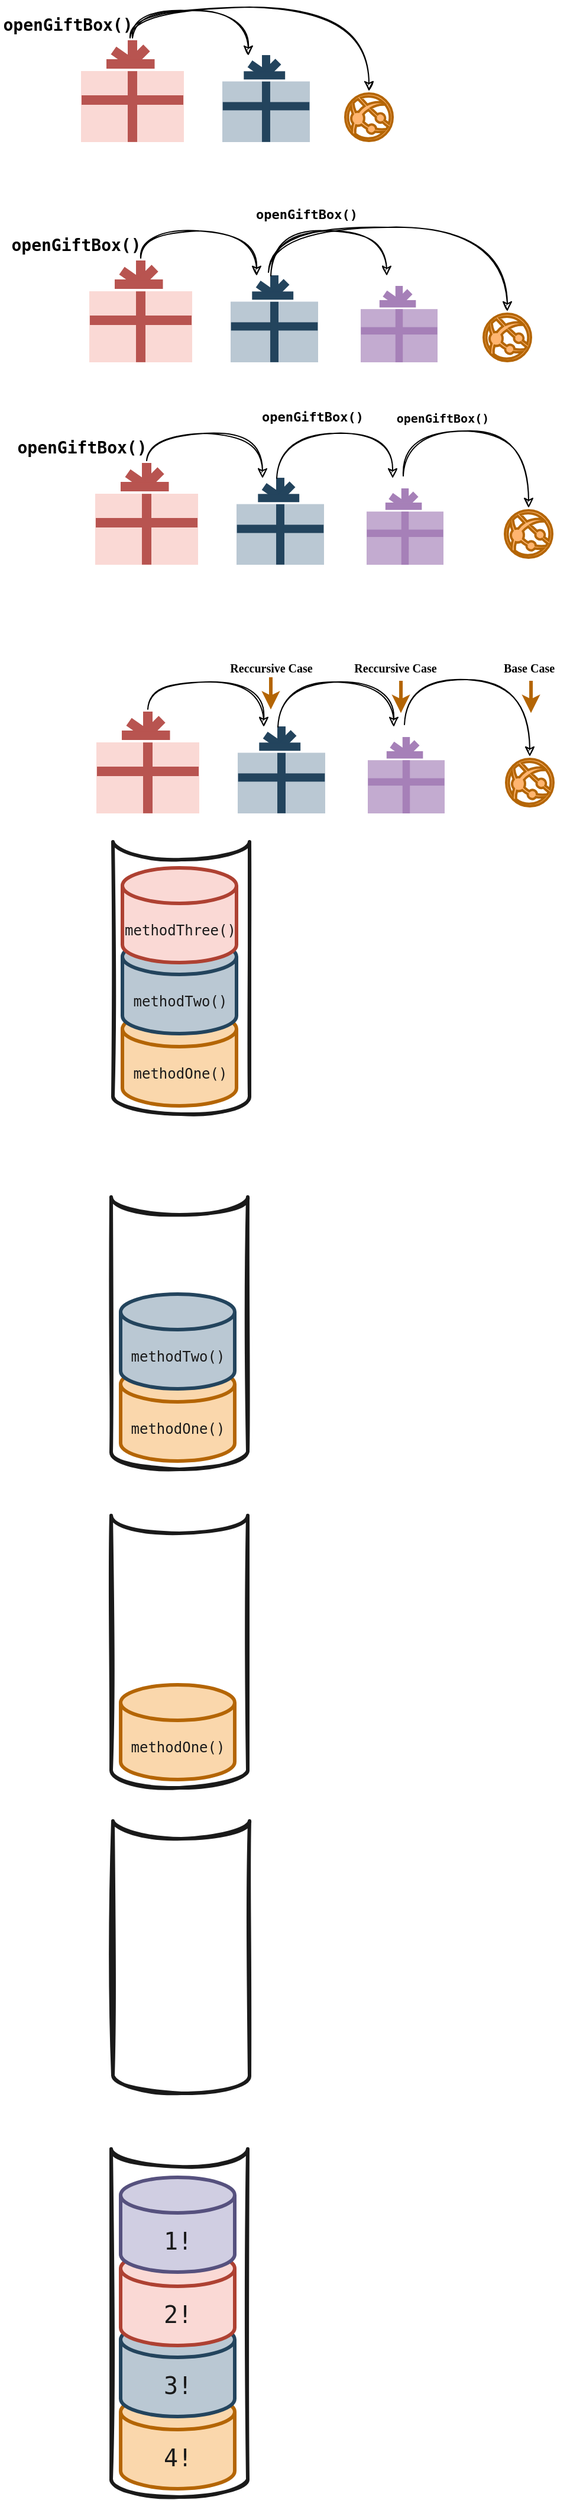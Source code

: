 <mxfile version="13.7.9" type="embed"><diagram id="lMCECdiOliHJ0kIxP1SO" name="Page-1"><mxGraphModel dx="376" dy="-16050" grid="0" gridSize="10" guides="1" tooltips="1" connect="1" arrows="1" fold="1" page="0" pageScale="1" pageWidth="850" pageHeight="1100" background="#ffffff" math="0" shadow="0"><root><mxCell id="0"/><mxCell id="1" parent="0"/><mxCell id="55" value="" style="group" vertex="1" connectable="0" parent="1"><mxGeometry x="221.0" y="16575.034" width="74.0" height="72.966" as="geometry"/></mxCell><mxCell id="46" value="" style="rounded=0;whiteSpace=wrap;html=1;sketch=0;fontSize=20;fontStyle=1;direction=east;rotation=-180;fillColor=#bac8d3;strokeColor=none;" vertex="1" parent="55"><mxGeometry x="2.842e-14" y="21.738" width="74" height="51.228" as="geometry"/></mxCell><mxCell id="47" value="" style="rounded=0;whiteSpace=wrap;html=1;strokeColor=#23445d;direction=east;rotation=-180;fillColor=#23445D;" vertex="1" parent="55"><mxGeometry x="0.851" y="39.668" width="72.299" height="5.977" as="geometry"/></mxCell><mxCell id="48" value="" style="rounded=0;whiteSpace=wrap;html=1;direction=east;rotation=-90;strokeColor=#23445d;fillColor=#23445D;" vertex="1" parent="55"><mxGeometry x="11.985" y="44.364" width="50.031" height="5.977" as="geometry"/></mxCell><mxCell id="49" value="" style="rounded=0;whiteSpace=wrap;html=1;direction=east;rotation=-90;strokeColor=#23445d;fillColor=#23445D;" vertex="1" parent="55"><mxGeometry x="28.069" y="5.943" width="17.862" height="5.977" as="geometry"/></mxCell><mxCell id="50" value="" style="rounded=0;whiteSpace=wrap;html=1;direction=east;rotation=-145;strokeColor=#23445d;fillColor=#23445D;" vertex="1" parent="55"><mxGeometry x="22.54" y="8.077" width="13.609" height="5.977" as="geometry"/></mxCell><mxCell id="51" value="" style="rounded=0;whiteSpace=wrap;html=1;direction=north;rotation=-135;strokeColor=#23445d;fillColor=#23445D;" vertex="1" parent="55"><mxGeometry x="39.126" y="3.381" width="5.954" height="13.661" as="geometry"/></mxCell><mxCell id="52" value="" style="rounded=0;whiteSpace=wrap;html=1;direction=south;rotation=-90;strokeColor=#23445d;fillColor=#23445D;" vertex="1" parent="55"><mxGeometry x="32.645" y="-0.35" width="5.954" height="33.939" as="geometry"/></mxCell><mxCell id="56" value="" style="verticalLabelPosition=bottom;html=1;verticalAlign=top;align=center;strokeColor=#b46504;shape=mxgraph.azure.azure_website;pointerEvents=1;strokeWidth=2;perimeterSpacing=2;fillColor=#FFB570;" vertex="1" parent="1"><mxGeometry x="325" y="16607" width="40" height="40" as="geometry"/></mxCell><mxCell id="57" value="" style="group" vertex="1" connectable="0" parent="1"><mxGeometry x="101.5" y="16562.5" width="87" height="85.5" as="geometry"/></mxCell><mxCell id="15" value="" style="rounded=0;whiteSpace=wrap;html=1;sketch=0;fillColor=#fad9d5;fontColor=#000000;fontSize=20;fontStyle=1;direction=east;rotation=-180;strokeColor=none;" parent="57" vertex="1"><mxGeometry y="25.5" width="87" height="60" as="geometry"/></mxCell><mxCell id="25" value="" style="rounded=0;whiteSpace=wrap;html=1;strokeColor=#b85450;direction=east;rotation=-180;fillColor=#B85450;" parent="57" vertex="1"><mxGeometry x="1.0" y="46.5" width="85" height="7" as="geometry"/></mxCell><mxCell id="38" value="" style="rounded=0;whiteSpace=wrap;html=1;direction=east;rotation=-90;strokeColor=#B85450;fillColor=#B85450;" vertex="1" parent="57"><mxGeometry x="14.09" y="52" width="58.82" height="7" as="geometry"/></mxCell><mxCell id="39" value="" style="rounded=0;whiteSpace=wrap;html=1;direction=east;rotation=-90;strokeColor=#B85450;fillColor=#B85450;" vertex="1" parent="57"><mxGeometry x="33.0" y="7" width="21" height="7" as="geometry"/></mxCell><mxCell id="40" value="" style="rounded=0;whiteSpace=wrap;html=1;direction=east;rotation=-145;strokeColor=#B85450;fillColor=#B85450;" vertex="1" parent="57"><mxGeometry x="26.5" y="9.5" width="16" height="7" as="geometry"/></mxCell><mxCell id="43" value="" style="rounded=0;whiteSpace=wrap;html=1;direction=north;rotation=-135;strokeColor=#B85450;fillColor=#B85450;" vertex="1" parent="57"><mxGeometry x="46.0" y="4" width="7" height="16" as="geometry"/></mxCell><mxCell id="45" value="" style="rounded=0;whiteSpace=wrap;html=1;direction=south;rotation=-90;strokeColor=#B85450;fillColor=#B85450;" vertex="1" parent="57"><mxGeometry x="38.38" y="-0.37" width="7" height="39.75" as="geometry"/></mxCell><mxCell id="58" style="edgeStyle=orthogonalEdgeStyle;rounded=0;orthogonalLoop=1;jettySize=auto;html=1;strokeColor=#000000;sketch=1;curved=1;" edge="1" parent="1"><mxGeometry relative="1" as="geometry"><mxPoint x="145" y="16560" as="sourcePoint"/><mxPoint x="243" y="16575" as="targetPoint"/><Array as="points"><mxPoint x="145" y="16537"/><mxPoint x="243" y="16537"/></Array></mxGeometry></mxCell><mxCell id="59" style="edgeStyle=orthogonalEdgeStyle;rounded=0;orthogonalLoop=1;jettySize=auto;html=1;strokeColor=#000000;sketch=1;curved=1;entryX=0.5;entryY=0;entryDx=0;entryDy=0;entryPerimeter=0;" edge="1" parent="1" target="56"><mxGeometry relative="1" as="geometry"><mxPoint x="143" y="16560" as="sourcePoint"/><mxPoint x="253" y="16585" as="targetPoint"/><Array as="points"><mxPoint x="143" y="16534"/><mxPoint x="345" y="16534"/></Array></mxGeometry></mxCell><mxCell id="99" value="&lt;pre style=&quot;font-family: &amp;quot;jetbrains mono&amp;quot; , monospace&quot;&gt;&lt;font color=&quot;#000000&quot; style=&quot;font-size: 14px&quot;&gt;openGiftBox()&lt;/font&gt;&lt;/pre&gt;" style="text;html=1;align=center;verticalAlign=middle;resizable=0;points=[];autosize=1;fontStyle=1" vertex="1" parent="1"><mxGeometry x="33" y="16528" width="114" height="42" as="geometry"/></mxCell><mxCell id="100" value="" style="group" vertex="1" connectable="0" parent="1"><mxGeometry x="228.0" y="16761.034" width="74.0" height="72.966" as="geometry"/></mxCell><mxCell id="101" value="" style="rounded=0;whiteSpace=wrap;html=1;sketch=0;fontSize=20;fontStyle=1;direction=east;rotation=-180;fillColor=#bac8d3;strokeColor=none;" vertex="1" parent="100"><mxGeometry x="2.842e-14" y="21.738" width="74" height="51.228" as="geometry"/></mxCell><mxCell id="102" value="" style="rounded=0;whiteSpace=wrap;html=1;strokeColor=#23445d;direction=east;rotation=-180;fillColor=#23445D;" vertex="1" parent="100"><mxGeometry x="0.851" y="39.668" width="72.299" height="5.977" as="geometry"/></mxCell><mxCell id="103" value="" style="rounded=0;whiteSpace=wrap;html=1;direction=east;rotation=-90;strokeColor=#23445d;fillColor=#23445D;" vertex="1" parent="100"><mxGeometry x="11.985" y="44.364" width="50.031" height="5.977" as="geometry"/></mxCell><mxCell id="104" value="" style="rounded=0;whiteSpace=wrap;html=1;direction=east;rotation=-90;strokeColor=#23445d;fillColor=#23445D;" vertex="1" parent="100"><mxGeometry x="28.069" y="5.943" width="17.862" height="5.977" as="geometry"/></mxCell><mxCell id="105" value="" style="rounded=0;whiteSpace=wrap;html=1;direction=east;rotation=-145;strokeColor=#23445d;fillColor=#23445D;" vertex="1" parent="100"><mxGeometry x="22.54" y="8.077" width="13.609" height="5.977" as="geometry"/></mxCell><mxCell id="106" value="" style="rounded=0;whiteSpace=wrap;html=1;direction=north;rotation=-135;strokeColor=#23445d;fillColor=#23445D;" vertex="1" parent="100"><mxGeometry x="39.126" y="3.381" width="5.954" height="13.661" as="geometry"/></mxCell><mxCell id="107" value="" style="rounded=0;whiteSpace=wrap;html=1;direction=south;rotation=-90;strokeColor=#23445d;fillColor=#23445D;" vertex="1" parent="100"><mxGeometry x="32.645" y="-0.35" width="5.954" height="33.939" as="geometry"/></mxCell><mxCell id="109" value="" style="group" vertex="1" connectable="0" parent="1"><mxGeometry x="108.5" y="16748.5" width="87" height="85.5" as="geometry"/></mxCell><mxCell id="110" value="" style="rounded=0;whiteSpace=wrap;html=1;sketch=0;fillColor=#fad9d5;fontColor=#000000;fontSize=20;fontStyle=1;direction=east;rotation=-180;strokeColor=none;" vertex="1" parent="109"><mxGeometry y="25.5" width="87" height="60" as="geometry"/></mxCell><mxCell id="111" value="" style="rounded=0;whiteSpace=wrap;html=1;strokeColor=#b85450;direction=east;rotation=-180;fillColor=#B85450;" vertex="1" parent="109"><mxGeometry x="1.0" y="46.5" width="85" height="7" as="geometry"/></mxCell><mxCell id="112" value="" style="rounded=0;whiteSpace=wrap;html=1;direction=east;rotation=-90;strokeColor=#B85450;fillColor=#B85450;" vertex="1" parent="109"><mxGeometry x="14.09" y="52" width="58.82" height="7" as="geometry"/></mxCell><mxCell id="113" value="" style="rounded=0;whiteSpace=wrap;html=1;direction=east;rotation=-90;strokeColor=#B85450;fillColor=#B85450;" vertex="1" parent="109"><mxGeometry x="33.0" y="7" width="21" height="7" as="geometry"/></mxCell><mxCell id="114" value="" style="rounded=0;whiteSpace=wrap;html=1;direction=east;rotation=-145;strokeColor=#B85450;fillColor=#B85450;" vertex="1" parent="109"><mxGeometry x="26.5" y="9.5" width="16" height="7" as="geometry"/></mxCell><mxCell id="115" value="" style="rounded=0;whiteSpace=wrap;html=1;direction=north;rotation=-135;strokeColor=#B85450;fillColor=#B85450;" vertex="1" parent="109"><mxGeometry x="46.0" y="4" width="7" height="16" as="geometry"/></mxCell><mxCell id="116" value="" style="rounded=0;whiteSpace=wrap;html=1;direction=south;rotation=-90;strokeColor=#B85450;fillColor=#B85450;" vertex="1" parent="109"><mxGeometry x="38.38" y="-0.37" width="7" height="39.75" as="geometry"/></mxCell><mxCell id="117" style="edgeStyle=orthogonalEdgeStyle;rounded=0;orthogonalLoop=1;jettySize=auto;html=1;strokeColor=#000000;sketch=1;curved=1;" edge="1" parent="1"><mxGeometry relative="1" as="geometry"><mxPoint x="152" y="16746" as="sourcePoint"/><mxPoint x="250" y="16761" as="targetPoint"/><Array as="points"><mxPoint x="152" y="16723"/><mxPoint x="250" y="16723"/></Array></mxGeometry></mxCell><mxCell id="119" value="&lt;pre style=&quot;font-family: &amp;quot;jetbrains mono&amp;quot; , monospace&quot;&gt;&lt;font color=&quot;#000000&quot; style=&quot;font-size: 14px&quot;&gt;openGiftBox()&lt;/font&gt;&lt;/pre&gt;" style="text;html=1;align=center;verticalAlign=middle;resizable=0;points=[];autosize=1;fontStyle=1" vertex="1" parent="1"><mxGeometry x="40" y="16714" width="114" height="42" as="geometry"/></mxCell><mxCell id="120" style="edgeStyle=orthogonalEdgeStyle;rounded=0;orthogonalLoop=1;jettySize=auto;html=1;strokeColor=#000000;sketch=1;curved=1;entryX=0.5;entryY=0;entryDx=0;entryDy=0;entryPerimeter=0;" edge="1" target="130" parent="1"><mxGeometry relative="1" as="geometry"><mxPoint x="260" y="16758" as="sourcePoint"/><mxPoint x="370" y="16771" as="targetPoint"/><Array as="points"><mxPoint x="260" y="16720"/><mxPoint x="462" y="16720"/></Array></mxGeometry></mxCell><mxCell id="121" style="edgeStyle=orthogonalEdgeStyle;rounded=0;orthogonalLoop=1;jettySize=auto;html=1;strokeColor=#000000;sketch=1;curved=1;" edge="1" parent="1"><mxGeometry relative="1" as="geometry"><mxPoint x="262" y="16761" as="sourcePoint"/><mxPoint x="360" y="16761" as="targetPoint"/><Array as="points"><mxPoint x="262" y="16723"/><mxPoint x="360" y="16723"/></Array></mxGeometry></mxCell><mxCell id="122" value="" style="group" vertex="1" connectable="0" parent="1"><mxGeometry x="338" y="16770" width="65" height="64" as="geometry"/></mxCell><mxCell id="123" value="" style="rounded=0;whiteSpace=wrap;html=1;sketch=0;fontSize=20;fontStyle=1;direction=east;rotation=-180;strokeColor=none;fillColor=#C3ABD0;" vertex="1" parent="122"><mxGeometry x="2.497e-14" y="19.067" width="65.0" height="44.933" as="geometry"/></mxCell><mxCell id="124" value="" style="rounded=0;whiteSpace=wrap;html=1;direction=east;rotation=-180;strokeColor=#A680B8;fillColor=#A680B8;" vertex="1" parent="122"><mxGeometry x="0.747" y="34.793" width="63.506" height="5.242" as="geometry"/></mxCell><mxCell id="125" value="" style="rounded=0;whiteSpace=wrap;html=1;direction=east;rotation=-90;strokeColor=#A680B8;fillColor=#A680B8;" vertex="1" parent="122"><mxGeometry x="10.527" y="38.912" width="43.946" height="5.242" as="geometry"/></mxCell><mxCell id="126" value="" style="rounded=0;whiteSpace=wrap;html=1;direction=east;rotation=-90;fillColor=#A680B8;strokeColor=#A680B8;" vertex="1" parent="122"><mxGeometry x="24.655" y="5.212" width="15.69" height="5.242" as="geometry"/></mxCell><mxCell id="127" value="" style="rounded=0;whiteSpace=wrap;html=1;direction=east;rotation=-145;strokeColor=#A680B8;fillColor=#A680B8;" vertex="1" parent="122"><mxGeometry x="19.799" y="7.085" width="11.954" height="5.242" as="geometry"/></mxCell><mxCell id="128" value="" style="rounded=0;whiteSpace=wrap;html=1;direction=north;rotation=-135;fillColor=#A680B8;strokeColor=#A680B8;" vertex="1" parent="122"><mxGeometry x="34.368" y="2.966" width="5.23" height="11.982" as="geometry"/></mxCell><mxCell id="129" value="" style="rounded=0;whiteSpace=wrap;html=1;direction=south;rotation=-90;strokeColor=#A680B8;fillColor=#A680B8;" vertex="1" parent="122"><mxGeometry x="28.675" y="-0.307" width="5.23" height="29.768" as="geometry"/></mxCell><mxCell id="130" value="" style="verticalLabelPosition=bottom;html=1;verticalAlign=top;align=center;strokeColor=#b46504;shape=mxgraph.azure.azure_website;pointerEvents=1;strokeWidth=2;perimeterSpacing=2;fillColor=#FFB570;" vertex="1" parent="1"><mxGeometry x="442" y="16793" width="40" height="40" as="geometry"/></mxCell><mxCell id="131" value="&lt;pre style=&quot;font-family: &amp;quot;jetbrains mono&amp;quot;, monospace; font-size: 11px;&quot;&gt;&lt;font color=&quot;#000000&quot; style=&quot;font-size: 11px;&quot;&gt;openGiftBox()&lt;/font&gt;&lt;/pre&gt;" style="text;html=1;align=center;verticalAlign=middle;resizable=0;points=[];autosize=1;fontStyle=1;fontSize=11;" vertex="1" parent="1"><mxGeometry x="248" y="16689" width="88" height="39" as="geometry"/></mxCell><mxCell id="161" value="" style="group" vertex="1" connectable="0" parent="1"><mxGeometry x="233.0" y="16932.034" width="74.0" height="72.966" as="geometry"/></mxCell><mxCell id="162" value="" style="rounded=0;whiteSpace=wrap;html=1;sketch=0;fontSize=20;fontStyle=1;direction=east;rotation=-180;fillColor=#bac8d3;strokeColor=none;" vertex="1" parent="161"><mxGeometry x="2.842e-14" y="21.738" width="74" height="51.228" as="geometry"/></mxCell><mxCell id="163" value="" style="rounded=0;whiteSpace=wrap;html=1;strokeColor=#23445d;direction=east;rotation=-180;fillColor=#23445D;" vertex="1" parent="161"><mxGeometry x="0.851" y="39.668" width="72.299" height="5.977" as="geometry"/></mxCell><mxCell id="164" value="" style="rounded=0;whiteSpace=wrap;html=1;direction=east;rotation=-90;strokeColor=#23445d;fillColor=#23445D;" vertex="1" parent="161"><mxGeometry x="11.985" y="44.364" width="50.031" height="5.977" as="geometry"/></mxCell><mxCell id="165" value="" style="rounded=0;whiteSpace=wrap;html=1;direction=east;rotation=-90;strokeColor=#23445d;fillColor=#23445D;" vertex="1" parent="161"><mxGeometry x="28.069" y="5.943" width="17.862" height="5.977" as="geometry"/></mxCell><mxCell id="166" value="" style="rounded=0;whiteSpace=wrap;html=1;direction=east;rotation=-145;strokeColor=#23445d;fillColor=#23445D;" vertex="1" parent="161"><mxGeometry x="22.54" y="8.077" width="13.609" height="5.977" as="geometry"/></mxCell><mxCell id="167" value="" style="rounded=0;whiteSpace=wrap;html=1;direction=north;rotation=-135;strokeColor=#23445d;fillColor=#23445D;" vertex="1" parent="161"><mxGeometry x="39.126" y="3.381" width="5.954" height="13.661" as="geometry"/></mxCell><mxCell id="168" value="" style="rounded=0;whiteSpace=wrap;html=1;direction=south;rotation=-90;strokeColor=#23445d;fillColor=#23445D;" vertex="1" parent="161"><mxGeometry x="32.645" y="-0.35" width="5.954" height="33.939" as="geometry"/></mxCell><mxCell id="169" value="" style="group" vertex="1" connectable="0" parent="1"><mxGeometry x="113.5" y="16919.5" width="87" height="85.5" as="geometry"/></mxCell><mxCell id="170" value="" style="rounded=0;whiteSpace=wrap;html=1;sketch=0;fillColor=#fad9d5;fontColor=#000000;fontSize=20;fontStyle=1;direction=east;rotation=-180;strokeColor=none;" vertex="1" parent="169"><mxGeometry y="25.5" width="87" height="60" as="geometry"/></mxCell><mxCell id="171" value="" style="rounded=0;whiteSpace=wrap;html=1;strokeColor=#b85450;direction=east;rotation=-180;fillColor=#B85450;" vertex="1" parent="169"><mxGeometry x="1.0" y="46.5" width="85" height="7" as="geometry"/></mxCell><mxCell id="172" value="" style="rounded=0;whiteSpace=wrap;html=1;direction=east;rotation=-90;strokeColor=#B85450;fillColor=#B85450;" vertex="1" parent="169"><mxGeometry x="14.09" y="52" width="58.82" height="7" as="geometry"/></mxCell><mxCell id="173" value="" style="rounded=0;whiteSpace=wrap;html=1;direction=east;rotation=-90;strokeColor=#B85450;fillColor=#B85450;" vertex="1" parent="169"><mxGeometry x="33.0" y="7" width="21" height="7" as="geometry"/></mxCell><mxCell id="174" value="" style="rounded=0;whiteSpace=wrap;html=1;direction=east;rotation=-145;strokeColor=#B85450;fillColor=#B85450;" vertex="1" parent="169"><mxGeometry x="26.5" y="9.5" width="16" height="7" as="geometry"/></mxCell><mxCell id="175" value="" style="rounded=0;whiteSpace=wrap;html=1;direction=north;rotation=-135;strokeColor=#B85450;fillColor=#B85450;" vertex="1" parent="169"><mxGeometry x="46.0" y="4" width="7" height="16" as="geometry"/></mxCell><mxCell id="176" value="" style="rounded=0;whiteSpace=wrap;html=1;direction=south;rotation=-90;strokeColor=#B85450;fillColor=#B85450;" vertex="1" parent="169"><mxGeometry x="38.38" y="-0.37" width="7" height="39.75" as="geometry"/></mxCell><mxCell id="177" style="edgeStyle=orthogonalEdgeStyle;rounded=0;orthogonalLoop=1;jettySize=auto;html=1;strokeColor=#000000;sketch=1;curved=1;" edge="1" parent="1"><mxGeometry relative="1" as="geometry"><mxPoint x="157" y="16917" as="sourcePoint"/><mxPoint x="255" y="16932" as="targetPoint"/><Array as="points"><mxPoint x="157" y="16894"/><mxPoint x="255" y="16894"/></Array></mxGeometry></mxCell><mxCell id="178" value="&lt;pre style=&quot;font-family: &amp;quot;jetbrains mono&amp;quot; , monospace&quot;&gt;&lt;font color=&quot;#000000&quot; style=&quot;font-size: 14px&quot;&gt;openGiftBox()&lt;/font&gt;&lt;/pre&gt;" style="text;html=1;align=center;verticalAlign=middle;resizable=0;points=[];autosize=1;fontStyle=1" vertex="1" parent="1"><mxGeometry x="45" y="16885" width="114" height="42" as="geometry"/></mxCell><mxCell id="180" style="edgeStyle=orthogonalEdgeStyle;rounded=0;orthogonalLoop=1;jettySize=auto;html=1;strokeColor=#000000;sketch=1;curved=1;" edge="1" parent="1"><mxGeometry relative="1" as="geometry"><mxPoint x="267" y="16932" as="sourcePoint"/><mxPoint x="365" y="16932" as="targetPoint"/><Array as="points"><mxPoint x="267" y="16894"/><mxPoint x="365" y="16894"/></Array></mxGeometry></mxCell><mxCell id="181" value="" style="group" vertex="1" connectable="0" parent="1"><mxGeometry x="343" y="16941" width="65" height="64" as="geometry"/></mxCell><mxCell id="182" value="" style="rounded=0;whiteSpace=wrap;html=1;sketch=0;fontSize=20;fontStyle=1;direction=east;rotation=-180;strokeColor=none;fillColor=#C3ABD0;" vertex="1" parent="181"><mxGeometry x="2.497e-14" y="19.067" width="65.0" height="44.933" as="geometry"/></mxCell><mxCell id="183" value="" style="rounded=0;whiteSpace=wrap;html=1;direction=east;rotation=-180;strokeColor=#A680B8;fillColor=#A680B8;" vertex="1" parent="181"><mxGeometry x="0.747" y="34.793" width="63.506" height="5.242" as="geometry"/></mxCell><mxCell id="184" value="" style="rounded=0;whiteSpace=wrap;html=1;direction=east;rotation=-90;strokeColor=#A680B8;fillColor=#A680B8;" vertex="1" parent="181"><mxGeometry x="10.527" y="38.912" width="43.946" height="5.242" as="geometry"/></mxCell><mxCell id="185" value="" style="rounded=0;whiteSpace=wrap;html=1;direction=east;rotation=-90;fillColor=#A680B8;strokeColor=#A680B8;" vertex="1" parent="181"><mxGeometry x="24.655" y="5.212" width="15.69" height="5.242" as="geometry"/></mxCell><mxCell id="186" value="" style="rounded=0;whiteSpace=wrap;html=1;direction=east;rotation=-145;strokeColor=#A680B8;fillColor=#A680B8;" vertex="1" parent="181"><mxGeometry x="19.799" y="7.085" width="11.954" height="5.242" as="geometry"/></mxCell><mxCell id="187" value="" style="rounded=0;whiteSpace=wrap;html=1;direction=north;rotation=-135;fillColor=#A680B8;strokeColor=#A680B8;" vertex="1" parent="181"><mxGeometry x="34.368" y="2.966" width="5.23" height="11.982" as="geometry"/></mxCell><mxCell id="188" value="" style="rounded=0;whiteSpace=wrap;html=1;direction=south;rotation=-90;strokeColor=#A680B8;fillColor=#A680B8;" vertex="1" parent="181"><mxGeometry x="28.675" y="-0.307" width="5.23" height="29.768" as="geometry"/></mxCell><mxCell id="190" value="&lt;pre style=&quot;font-family: &amp;quot;jetbrains mono&amp;quot;, monospace; font-size: 11px;&quot;&gt;&lt;font color=&quot;#000000&quot; style=&quot;font-size: 11px;&quot;&gt;openGiftBox()&lt;/font&gt;&lt;/pre&gt;" style="text;html=1;align=center;verticalAlign=middle;resizable=0;points=[];autosize=1;fontStyle=1;fontSize=11;" vertex="1" parent="1"><mxGeometry x="253" y="16860" width="88" height="39" as="geometry"/></mxCell><mxCell id="192" style="edgeStyle=orthogonalEdgeStyle;rounded=0;orthogonalLoop=1;jettySize=auto;html=1;strokeColor=#000000;sketch=1;curved=1;entryX=0.5;entryY=0;entryDx=0;entryDy=0;entryPerimeter=0;" edge="1" target="202" parent="1"><mxGeometry relative="1" as="geometry"><mxPoint x="374" y="16930" as="sourcePoint"/><mxPoint x="484" y="16943" as="targetPoint"/><Array as="points"><mxPoint x="374" y="16892"/><mxPoint x="480" y="16892"/></Array></mxGeometry></mxCell><mxCell id="193" value="&lt;pre style=&quot;font-family: &amp;quot;jetbrains mono&amp;quot;, monospace; font-size: 10px;&quot;&gt;&lt;font color=&quot;#000000&quot; style=&quot;font-size: 10px;&quot;&gt;openGiftBox()&lt;/font&gt;&lt;/pre&gt;" style="text;html=1;align=center;verticalAlign=middle;resizable=0;points=[];autosize=1;fontStyle=1;fontSize=10;" vertex="1" parent="1"><mxGeometry x="369" y="16863" width="75" height="36" as="geometry"/></mxCell><mxCell id="202" value="" style="verticalLabelPosition=bottom;html=1;verticalAlign=top;align=center;strokeColor=#b46504;shape=mxgraph.azure.azure_website;pointerEvents=1;strokeWidth=2;perimeterSpacing=2;fillColor=#FFB570;" vertex="1" parent="1"><mxGeometry x="460" y="16959" width="40" height="40" as="geometry"/></mxCell><mxCell id="203" value="" style="group" vertex="1" connectable="0" parent="1"><mxGeometry x="234.0" y="17142.034" width="74.0" height="72.966" as="geometry"/></mxCell><mxCell id="204" value="" style="rounded=0;whiteSpace=wrap;html=1;sketch=0;fontSize=20;fontStyle=1;direction=east;rotation=-180;fillColor=#bac8d3;strokeColor=none;" vertex="1" parent="203"><mxGeometry x="2.842e-14" y="21.738" width="74" height="51.228" as="geometry"/></mxCell><mxCell id="205" value="" style="rounded=0;whiteSpace=wrap;html=1;strokeColor=#23445d;direction=east;rotation=-180;fillColor=#23445D;" vertex="1" parent="203"><mxGeometry x="0.851" y="39.668" width="72.299" height="5.977" as="geometry"/></mxCell><mxCell id="206" value="" style="rounded=0;whiteSpace=wrap;html=1;direction=east;rotation=-90;strokeColor=#23445d;fillColor=#23445D;" vertex="1" parent="203"><mxGeometry x="11.985" y="44.364" width="50.031" height="5.977" as="geometry"/></mxCell><mxCell id="207" value="" style="rounded=0;whiteSpace=wrap;html=1;direction=east;rotation=-90;strokeColor=#23445d;fillColor=#23445D;" vertex="1" parent="203"><mxGeometry x="28.069" y="5.943" width="17.862" height="5.977" as="geometry"/></mxCell><mxCell id="208" value="" style="rounded=0;whiteSpace=wrap;html=1;direction=east;rotation=-145;strokeColor=#23445d;fillColor=#23445D;" vertex="1" parent="203"><mxGeometry x="22.54" y="8.077" width="13.609" height="5.977" as="geometry"/></mxCell><mxCell id="209" value="" style="rounded=0;whiteSpace=wrap;html=1;direction=north;rotation=-135;strokeColor=#23445d;fillColor=#23445D;" vertex="1" parent="203"><mxGeometry x="39.126" y="3.381" width="5.954" height="13.661" as="geometry"/></mxCell><mxCell id="210" value="" style="rounded=0;whiteSpace=wrap;html=1;direction=south;rotation=-90;strokeColor=#23445d;fillColor=#23445D;" vertex="1" parent="203"><mxGeometry x="32.645" y="-0.35" width="5.954" height="33.939" as="geometry"/></mxCell><mxCell id="211" value="" style="group" vertex="1" connectable="0" parent="1"><mxGeometry x="114.5" y="17129.5" width="87" height="85.5" as="geometry"/></mxCell><mxCell id="212" value="" style="rounded=0;whiteSpace=wrap;html=1;sketch=0;fillColor=#fad9d5;fontColor=#000000;fontSize=20;fontStyle=1;direction=east;rotation=-180;strokeColor=none;" vertex="1" parent="211"><mxGeometry y="25.5" width="87" height="60" as="geometry"/></mxCell><mxCell id="213" value="" style="rounded=0;whiteSpace=wrap;html=1;strokeColor=#b85450;direction=east;rotation=-180;fillColor=#B85450;" vertex="1" parent="211"><mxGeometry x="1.0" y="46.5" width="85" height="7" as="geometry"/></mxCell><mxCell id="214" value="" style="rounded=0;whiteSpace=wrap;html=1;direction=east;rotation=-90;strokeColor=#B85450;fillColor=#B85450;" vertex="1" parent="211"><mxGeometry x="14.09" y="52" width="58.82" height="7" as="geometry"/></mxCell><mxCell id="215" value="" style="rounded=0;whiteSpace=wrap;html=1;direction=east;rotation=-90;strokeColor=#B85450;fillColor=#B85450;" vertex="1" parent="211"><mxGeometry x="33.0" y="7" width="21" height="7" as="geometry"/></mxCell><mxCell id="216" value="" style="rounded=0;whiteSpace=wrap;html=1;direction=east;rotation=-145;strokeColor=#B85450;fillColor=#B85450;" vertex="1" parent="211"><mxGeometry x="26.5" y="9.5" width="16" height="7" as="geometry"/></mxCell><mxCell id="217" value="" style="rounded=0;whiteSpace=wrap;html=1;direction=north;rotation=-135;strokeColor=#B85450;fillColor=#B85450;" vertex="1" parent="211"><mxGeometry x="46.0" y="4" width="7" height="16" as="geometry"/></mxCell><mxCell id="218" value="" style="rounded=0;whiteSpace=wrap;html=1;direction=south;rotation=-90;strokeColor=#B85450;fillColor=#B85450;" vertex="1" parent="211"><mxGeometry x="38.38" y="-0.37" width="7" height="39.75" as="geometry"/></mxCell><mxCell id="219" style="edgeStyle=orthogonalEdgeStyle;rounded=0;orthogonalLoop=1;jettySize=auto;html=1;strokeColor=#000000;sketch=1;curved=1;" edge="1" parent="1"><mxGeometry relative="1" as="geometry"><mxPoint x="158" y="17127" as="sourcePoint"/><mxPoint x="256" y="17142" as="targetPoint"/><Array as="points"><mxPoint x="158" y="17104"/><mxPoint x="256" y="17104"/></Array></mxGeometry></mxCell><mxCell id="236" style="edgeStyle=orthogonalEdgeStyle;curved=1;rounded=0;sketch=0;orthogonalLoop=1;jettySize=auto;html=1;strokeColor=#b46504;fontFamily=Verdana;fontSize=10;strokeWidth=3;fillColor=#fad7ac;" edge="1" parent="1" source="220"><mxGeometry relative="1" as="geometry"><mxPoint x="262" y="17127.241" as="targetPoint"/></mxGeometry></mxCell><mxCell id="220" value="&lt;div style=&quot;font-size: 10px;&quot;&gt;&lt;font color=&quot;#000000&quot; style=&quot;font-size: 10px;&quot;&gt;Reccursive Case&lt;/font&gt;&lt;/div&gt;" style="text;html=1;align=center;verticalAlign=middle;resizable=0;points=[];autosize=1;fontStyle=1;fontFamily=Verdana;fontSize=10;" vertex="1" parent="1"><mxGeometry x="211" y="17084" width="102" height="16" as="geometry"/></mxCell><mxCell id="221" style="edgeStyle=orthogonalEdgeStyle;rounded=0;orthogonalLoop=1;jettySize=auto;html=1;strokeColor=#000000;sketch=1;curved=1;" edge="1" parent="1"><mxGeometry relative="1" as="geometry"><mxPoint x="268" y="17142" as="sourcePoint"/><mxPoint x="366" y="17142" as="targetPoint"/><Array as="points"><mxPoint x="268" y="17104"/><mxPoint x="366" y="17104"/></Array></mxGeometry></mxCell><mxCell id="222" value="" style="group" vertex="1" connectable="0" parent="1"><mxGeometry x="344" y="17151" width="65" height="64" as="geometry"/></mxCell><mxCell id="223" value="" style="rounded=0;whiteSpace=wrap;html=1;sketch=0;fontSize=20;fontStyle=1;direction=east;rotation=-180;strokeColor=none;fillColor=#C3ABD0;" vertex="1" parent="222"><mxGeometry x="2.497e-14" y="19.067" width="65.0" height="44.933" as="geometry"/></mxCell><mxCell id="224" value="" style="rounded=0;whiteSpace=wrap;html=1;direction=east;rotation=-180;strokeColor=#A680B8;fillColor=#A680B8;" vertex="1" parent="222"><mxGeometry x="0.747" y="34.793" width="63.506" height="5.242" as="geometry"/></mxCell><mxCell id="225" value="" style="rounded=0;whiteSpace=wrap;html=1;direction=east;rotation=-90;strokeColor=#A680B8;fillColor=#A680B8;" vertex="1" parent="222"><mxGeometry x="10.527" y="38.912" width="43.946" height="5.242" as="geometry"/></mxCell><mxCell id="226" value="" style="rounded=0;whiteSpace=wrap;html=1;direction=east;rotation=-90;fillColor=#A680B8;strokeColor=#A680B8;" vertex="1" parent="222"><mxGeometry x="24.655" y="5.212" width="15.69" height="5.242" as="geometry"/></mxCell><mxCell id="227" value="" style="rounded=0;whiteSpace=wrap;html=1;direction=east;rotation=-145;strokeColor=#A680B8;fillColor=#A680B8;" vertex="1" parent="222"><mxGeometry x="19.799" y="7.085" width="11.954" height="5.242" as="geometry"/></mxCell><mxCell id="228" value="" style="rounded=0;whiteSpace=wrap;html=1;direction=north;rotation=-135;fillColor=#A680B8;strokeColor=#A680B8;" vertex="1" parent="222"><mxGeometry x="34.368" y="2.966" width="5.23" height="11.982" as="geometry"/></mxCell><mxCell id="229" value="" style="rounded=0;whiteSpace=wrap;html=1;direction=south;rotation=-90;strokeColor=#A680B8;fillColor=#A680B8;" vertex="1" parent="222"><mxGeometry x="28.675" y="-0.307" width="5.23" height="29.768" as="geometry"/></mxCell><mxCell id="231" style="edgeStyle=orthogonalEdgeStyle;rounded=0;orthogonalLoop=1;jettySize=auto;html=1;strokeColor=#000000;sketch=1;curved=1;entryX=0.5;entryY=0;entryDx=0;entryDy=0;entryPerimeter=0;" edge="1" target="233" parent="1"><mxGeometry relative="1" as="geometry"><mxPoint x="375" y="17140" as="sourcePoint"/><mxPoint x="485" y="17153" as="targetPoint"/><Array as="points"><mxPoint x="375" y="17102"/><mxPoint x="481" y="17102"/></Array></mxGeometry></mxCell><mxCell id="233" value="" style="verticalLabelPosition=bottom;html=1;verticalAlign=top;align=center;strokeColor=#b46504;shape=mxgraph.azure.azure_website;pointerEvents=1;strokeWidth=2;perimeterSpacing=2;fillColor=#FFB570;" vertex="1" parent="1"><mxGeometry x="461" y="17169" width="40" height="40" as="geometry"/></mxCell><mxCell id="234" value="&lt;div style=&quot;font-size: 10px;&quot;&gt;&lt;font color=&quot;#000000&quot; style=&quot;font-size: 10px;&quot;&gt;Reccursive Case&lt;/font&gt;&lt;/div&gt;" style="text;html=1;align=center;verticalAlign=middle;resizable=0;points=[];autosize=1;fontStyle=1;fontFamily=Verdana;fontSize=10;" vertex="1" parent="1"><mxGeometry x="316" y="17084" width="102" height="16" as="geometry"/></mxCell><mxCell id="235" value="&lt;div style=&quot;font-size: 10px&quot;&gt;&lt;font color=&quot;#000000&quot; style=&quot;font-size: 10px&quot;&gt;Base Case&lt;/font&gt;&lt;/div&gt;" style="text;html=1;align=center;verticalAlign=middle;resizable=0;points=[];autosize=1;fontStyle=1;fontFamily=Verdana;fontSize=10;" vertex="1" parent="1"><mxGeometry x="446" y="17084" width="68" height="16" as="geometry"/></mxCell><mxCell id="237" style="edgeStyle=orthogonalEdgeStyle;curved=1;rounded=0;sketch=0;orthogonalLoop=1;jettySize=auto;html=1;strokeColor=#b46504;fontFamily=Verdana;fontSize=10;strokeWidth=3;fillColor=#fad7ac;" edge="1" parent="1"><mxGeometry relative="1" as="geometry"><mxPoint x="372" y="17130.241" as="targetPoint"/><mxPoint x="372.034" y="17103" as="sourcePoint"/></mxGeometry></mxCell><mxCell id="238" style="edgeStyle=orthogonalEdgeStyle;curved=1;rounded=0;sketch=0;orthogonalLoop=1;jettySize=auto;html=1;strokeColor=#b46504;fontFamily=Verdana;fontSize=10;strokeWidth=3;fillColor=#fad7ac;" edge="1" parent="1"><mxGeometry relative="1" as="geometry"><mxPoint x="482" y="17130.241" as="targetPoint"/><mxPoint x="482.034" y="17103" as="sourcePoint"/></mxGeometry></mxCell><mxCell id="240" value="" style="shape=cylinder3;whiteSpace=wrap;html=1;boundedLbl=1;backgroundOutline=1;size=15;lid=0;sketch=1;strokeColor=#1A1A1A;strokeWidth=3;fillColor=none;gradientColor=none;fontFamily=Verdana;fontSize=10;" vertex="1" parent="1"><mxGeometry x="128.5" y="17239" width="115.5" height="230" as="geometry"/></mxCell><mxCell id="242" value="&lt;pre&gt;&lt;font color=&quot;#1a1a1a&quot; style=&quot;font-size: 12px&quot;&gt;methodOne()&lt;/font&gt;&lt;/pre&gt;" style="shape=cylinder3;whiteSpace=wrap;html=1;boundedLbl=1;backgroundOutline=1;size=15;sketch=0;strokeColor=#b46504;strokeWidth=3;fillColor=#fad7ac;fontFamily=Verdana;fontSize=10;" vertex="1" parent="1"><mxGeometry x="136.5" y="17382" width="96.5" height="80" as="geometry"/></mxCell><mxCell id="245" value="&lt;pre&gt;&lt;font color=&quot;#1a1a1a&quot; style=&quot;font-size: 12px&quot;&gt;methodTwo()&lt;/font&gt;&lt;/pre&gt;" style="shape=cylinder3;whiteSpace=wrap;html=1;boundedLbl=1;backgroundOutline=1;size=15;sketch=0;strokeColor=#23445d;strokeWidth=3;fillColor=#bac8d3;fontFamily=Verdana;fontSize=10;" vertex="1" parent="1"><mxGeometry x="136.5" y="17321" width="96.5" height="80" as="geometry"/></mxCell><mxCell id="246" value="&lt;pre&gt;&lt;font color=&quot;#1a1a1a&quot; style=&quot;font-size: 12px&quot;&gt;methodThree()&lt;/font&gt;&lt;/pre&gt;" style="shape=cylinder3;whiteSpace=wrap;html=1;boundedLbl=1;backgroundOutline=1;size=15;sketch=0;strokeColor=#ae4132;strokeWidth=3;fillColor=#fad9d5;fontFamily=Verdana;fontSize=10;" vertex="1" parent="1"><mxGeometry x="136.5" y="17261" width="96.5" height="80" as="geometry"/></mxCell><mxCell id="247" value="" style="shape=cylinder3;whiteSpace=wrap;html=1;boundedLbl=1;backgroundOutline=1;size=15;lid=0;sketch=1;strokeColor=#1A1A1A;strokeWidth=3;fillColor=none;gradientColor=none;fontFamily=Verdana;fontSize=10;" vertex="1" parent="1"><mxGeometry x="127" y="17539" width="115.5" height="230" as="geometry"/></mxCell><mxCell id="248" value="&lt;pre&gt;&lt;font color=&quot;#1a1a1a&quot; style=&quot;font-size: 12px&quot;&gt;methodOne()&lt;/font&gt;&lt;/pre&gt;" style="shape=cylinder3;whiteSpace=wrap;html=1;boundedLbl=1;backgroundOutline=1;size=15;sketch=0;strokeColor=#b46504;strokeWidth=3;fillColor=#fad7ac;fontFamily=Verdana;fontSize=10;" vertex="1" parent="1"><mxGeometry x="135" y="17682" width="96.5" height="80" as="geometry"/></mxCell><mxCell id="249" value="&lt;pre&gt;&lt;font color=&quot;#1a1a1a&quot; style=&quot;font-size: 12px&quot;&gt;methodTwo()&lt;/font&gt;&lt;/pre&gt;" style="shape=cylinder3;whiteSpace=wrap;html=1;boundedLbl=1;backgroundOutline=1;size=15;sketch=0;strokeColor=#23445d;strokeWidth=3;fillColor=#bac8d3;fontFamily=Verdana;fontSize=10;" vertex="1" parent="1"><mxGeometry x="135" y="17621" width="96.5" height="80" as="geometry"/></mxCell><mxCell id="251" value="" style="shape=cylinder3;whiteSpace=wrap;html=1;boundedLbl=1;backgroundOutline=1;size=15;lid=0;sketch=1;strokeColor=#1A1A1A;strokeWidth=3;fillColor=none;gradientColor=none;fontFamily=Verdana;fontSize=10;" vertex="1" parent="1"><mxGeometry x="127" y="17808" width="115.5" height="230" as="geometry"/></mxCell><mxCell id="252" value="&lt;pre&gt;&lt;font color=&quot;#1a1a1a&quot; style=&quot;font-size: 12px&quot;&gt;methodOne()&lt;/font&gt;&lt;/pre&gt;" style="shape=cylinder3;whiteSpace=wrap;html=1;boundedLbl=1;backgroundOutline=1;size=15;sketch=0;strokeColor=#b46504;strokeWidth=3;fillColor=#fad7ac;fontFamily=Verdana;fontSize=10;" vertex="1" parent="1"><mxGeometry x="135" y="17951" width="96.5" height="80" as="geometry"/></mxCell><mxCell id="254" value="" style="shape=cylinder3;whiteSpace=wrap;html=1;boundedLbl=1;backgroundOutline=1;size=15;lid=0;sketch=1;strokeColor=#1A1A1A;strokeWidth=3;fillColor=none;gradientColor=none;fontFamily=Verdana;fontSize=10;" vertex="1" parent="1"><mxGeometry x="128.5" y="18066" width="115.5" height="230" as="geometry"/></mxCell><mxCell id="256" value="" style="shape=cylinder3;whiteSpace=wrap;html=1;boundedLbl=1;backgroundOutline=1;size=15;lid=0;sketch=1;strokeColor=#1A1A1A;strokeWidth=3;fillColor=none;gradientColor=none;fontFamily=Verdana;fontSize=10;" vertex="1" parent="1"><mxGeometry x="127" y="18343" width="115.5" height="294" as="geometry"/></mxCell><mxCell id="257" value="&lt;pre&gt;&lt;font color=&quot;#1a1a1a&quot; style=&quot;font-size: 20px&quot;&gt;4!&lt;/font&gt;&lt;/pre&gt;" style="shape=cylinder3;whiteSpace=wrap;html=1;boundedLbl=1;backgroundOutline=1;size=15;sketch=0;strokeColor=#b46504;strokeWidth=3;fillColor=#fad7ac;fontFamily=Verdana;fontSize=10;" vertex="1" parent="1"><mxGeometry x="135" y="18550" width="96.5" height="80" as="geometry"/></mxCell><mxCell id="258" value="&lt;pre&gt;&lt;font color=&quot;#1a1a1a&quot; style=&quot;font-size: 20px&quot;&gt;3!&lt;/font&gt;&lt;/pre&gt;" style="shape=cylinder3;whiteSpace=wrap;html=1;boundedLbl=1;backgroundOutline=1;size=15;sketch=0;strokeColor=#23445d;strokeWidth=3;fillColor=#bac8d3;fontFamily=Verdana;fontSize=10;" vertex="1" parent="1"><mxGeometry x="135" y="18489" width="96.5" height="80" as="geometry"/></mxCell><mxCell id="259" value="&lt;pre&gt;&lt;font color=&quot;#1a1a1a&quot; style=&quot;font-size: 20px&quot;&gt;2!&lt;/font&gt;&lt;/pre&gt;" style="shape=cylinder3;whiteSpace=wrap;html=1;boundedLbl=1;backgroundOutline=1;size=15;sketch=0;strokeColor=#ae4132;strokeWidth=3;fillColor=#fad9d5;fontFamily=Verdana;fontSize=10;" vertex="1" parent="1"><mxGeometry x="135" y="18429" width="96.5" height="80" as="geometry"/></mxCell><mxCell id="260" value="&lt;pre&gt;&lt;font color=&quot;#1a1a1a&quot; style=&quot;font-size: 20px&quot;&gt;1!&lt;/font&gt;&lt;/pre&gt;" style="shape=cylinder3;whiteSpace=wrap;html=1;boundedLbl=1;backgroundOutline=1;size=15;sketch=0;strokeColor=#56517e;strokeWidth=3;fillColor=#d0cee2;fontFamily=Verdana;fontSize=10;" vertex="1" parent="1"><mxGeometry x="135" y="18367" width="96.5" height="80" as="geometry"/></mxCell></root></mxGraphModel></diagram></mxfile>